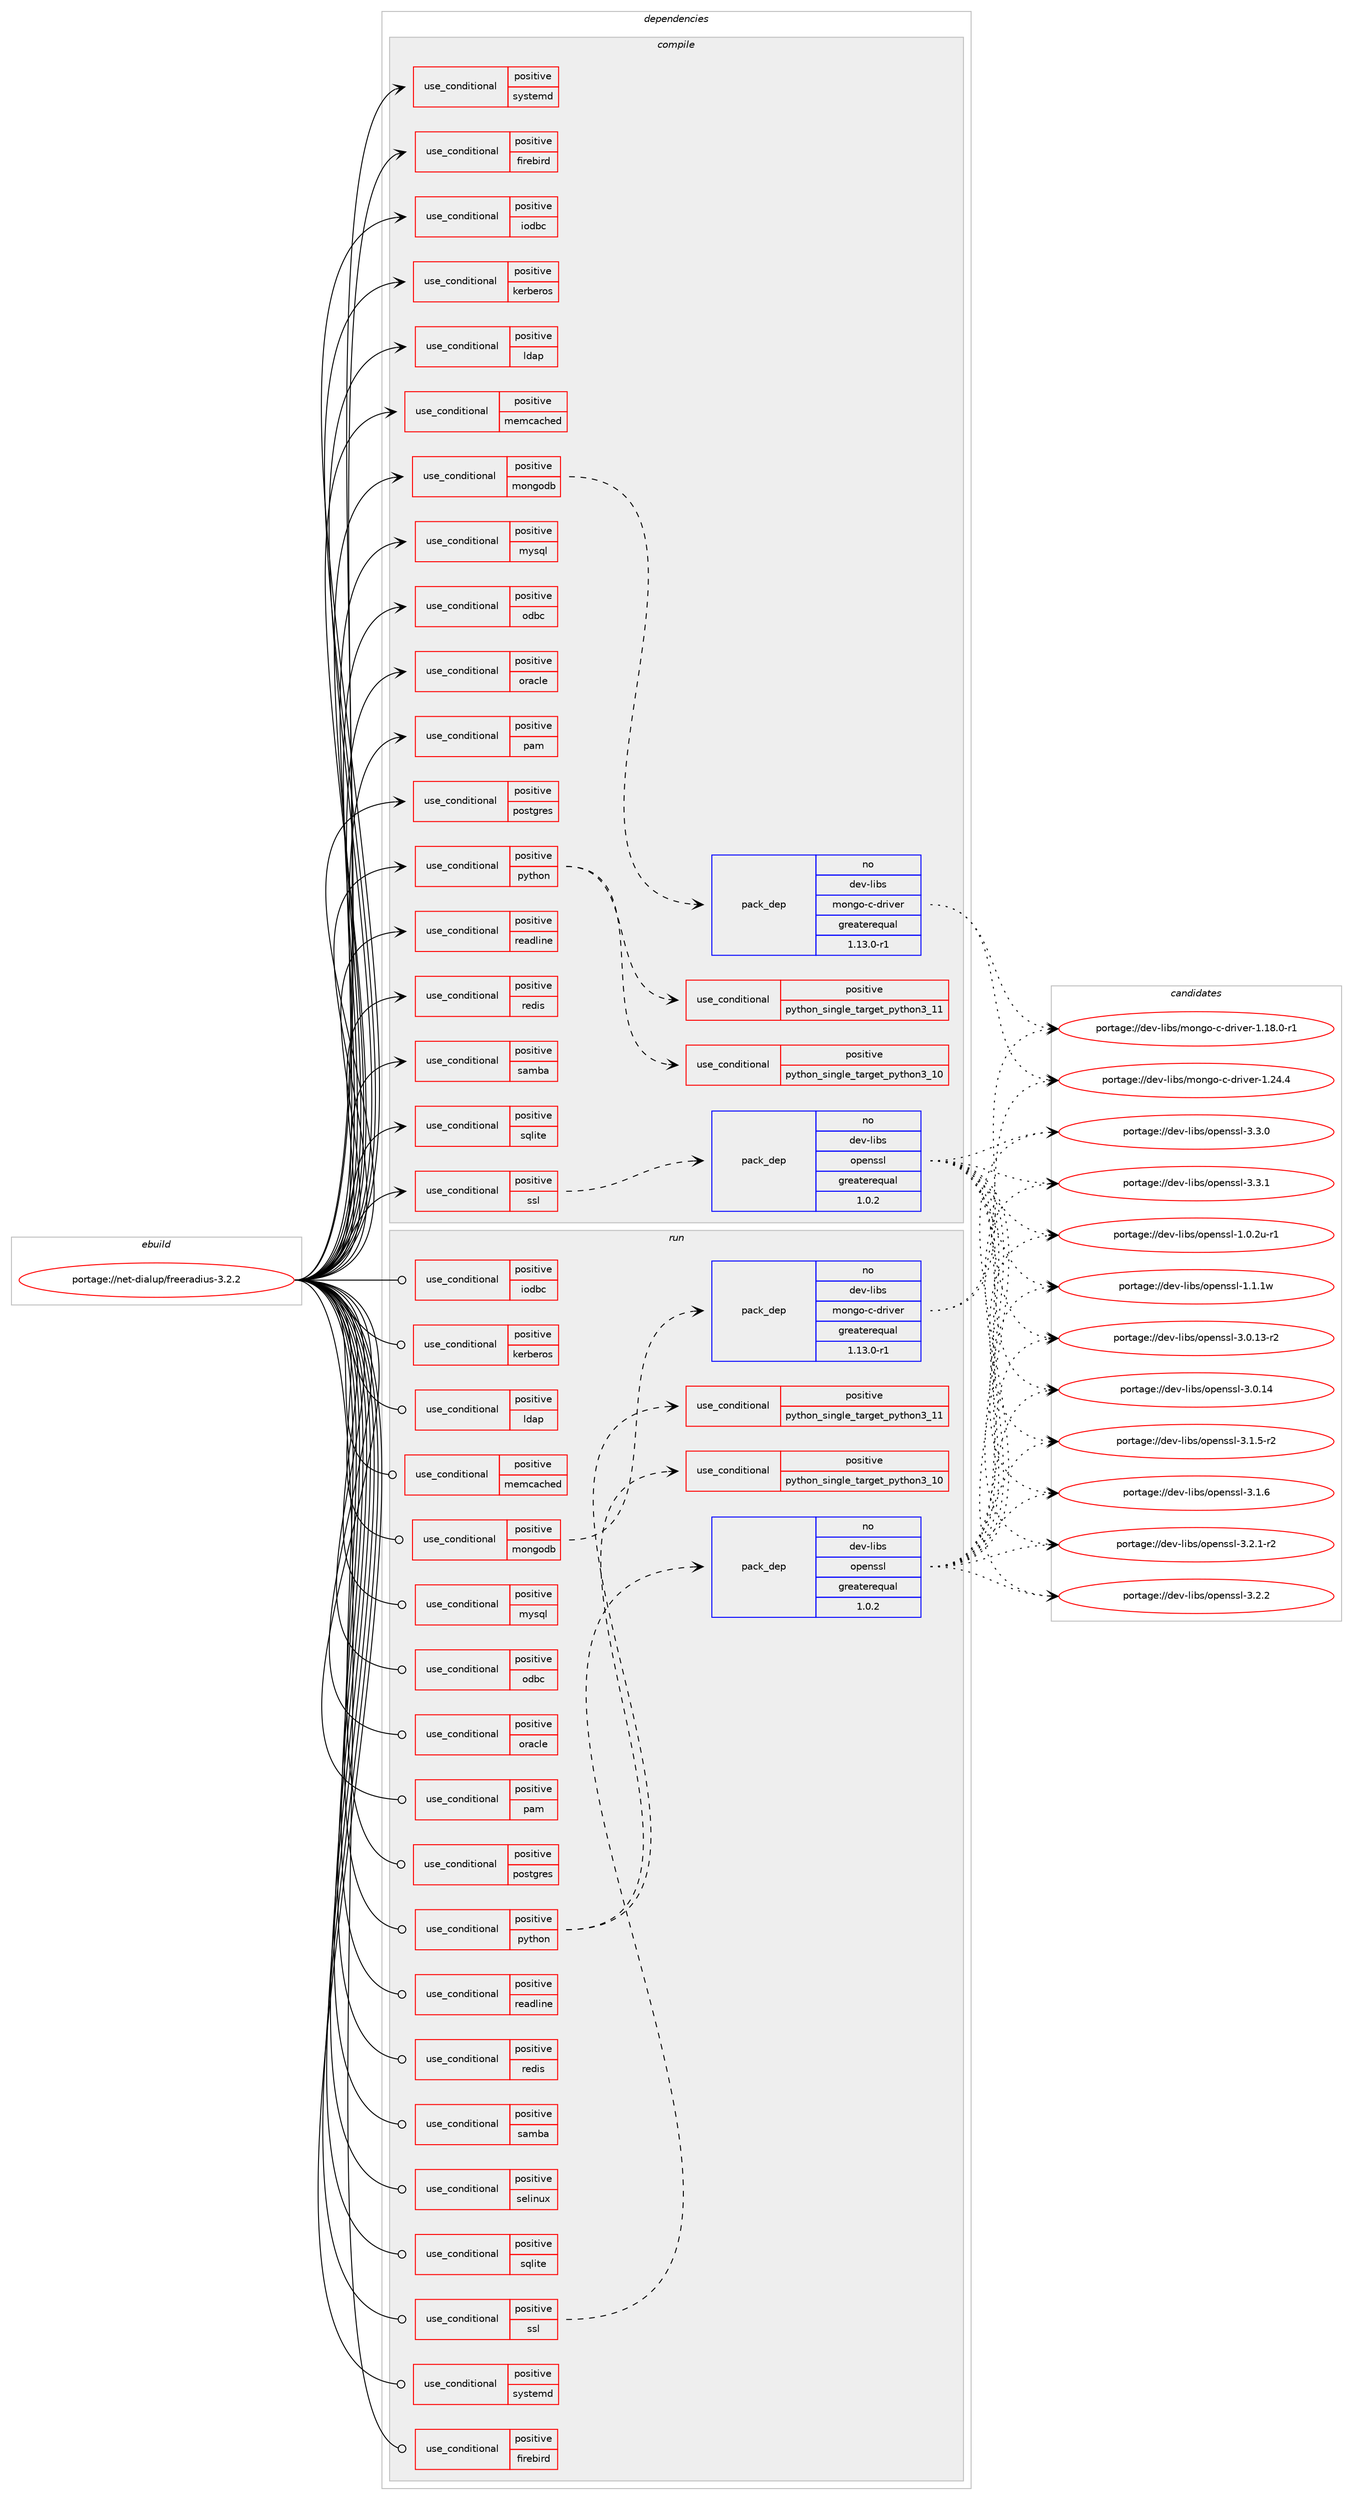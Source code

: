 digraph prolog {

# *************
# Graph options
# *************

newrank=true;
concentrate=true;
compound=true;
graph [rankdir=LR,fontname=Helvetica,fontsize=10,ranksep=1.5];#, ranksep=2.5, nodesep=0.2];
edge  [arrowhead=vee];
node  [fontname=Helvetica,fontsize=10];

# **********
# The ebuild
# **********

subgraph cluster_leftcol {
color=gray;
rank=same;
label=<<i>ebuild</i>>;
id [label="portage://net-dialup/freeradius-3.2.2", color=red, width=4, href="../net-dialup/freeradius-3.2.2.svg"];
}

# ****************
# The dependencies
# ****************

subgraph cluster_midcol {
color=gray;
label=<<i>dependencies</i>>;
subgraph cluster_compile {
fillcolor="#eeeeee";
style=filled;
label=<<i>compile</i>>;
subgraph cond86727 {
dependency176228 [label=<<TABLE BORDER="0" CELLBORDER="1" CELLSPACING="0" CELLPADDING="4"><TR><TD ROWSPAN="3" CELLPADDING="10">use_conditional</TD></TR><TR><TD>positive</TD></TR><TR><TD>firebird</TD></TR></TABLE>>, shape=none, color=red];
# *** BEGIN UNKNOWN DEPENDENCY TYPE (TODO) ***
# dependency176228 -> package_dependency(portage://net-dialup/freeradius-3.2.2,install,no,dev-db,firebird,none,[,,],[],[])
# *** END UNKNOWN DEPENDENCY TYPE (TODO) ***

}
id:e -> dependency176228:w [weight=20,style="solid",arrowhead="vee"];
subgraph cond86728 {
dependency176229 [label=<<TABLE BORDER="0" CELLBORDER="1" CELLSPACING="0" CELLPADDING="4"><TR><TD ROWSPAN="3" CELLPADDING="10">use_conditional</TD></TR><TR><TD>positive</TD></TR><TR><TD>iodbc</TD></TR></TABLE>>, shape=none, color=red];
# *** BEGIN UNKNOWN DEPENDENCY TYPE (TODO) ***
# dependency176229 -> package_dependency(portage://net-dialup/freeradius-3.2.2,install,no,dev-db,libiodbc,none,[,,],[],[])
# *** END UNKNOWN DEPENDENCY TYPE (TODO) ***

}
id:e -> dependency176229:w [weight=20,style="solid",arrowhead="vee"];
subgraph cond86729 {
dependency176230 [label=<<TABLE BORDER="0" CELLBORDER="1" CELLSPACING="0" CELLPADDING="4"><TR><TD ROWSPAN="3" CELLPADDING="10">use_conditional</TD></TR><TR><TD>positive</TD></TR><TR><TD>kerberos</TD></TR></TABLE>>, shape=none, color=red];
# *** BEGIN UNKNOWN DEPENDENCY TYPE (TODO) ***
# dependency176230 -> package_dependency(portage://net-dialup/freeradius-3.2.2,install,no,virtual,krb5,none,[,,],[],[])
# *** END UNKNOWN DEPENDENCY TYPE (TODO) ***

}
id:e -> dependency176230:w [weight=20,style="solid",arrowhead="vee"];
subgraph cond86730 {
dependency176231 [label=<<TABLE BORDER="0" CELLBORDER="1" CELLSPACING="0" CELLPADDING="4"><TR><TD ROWSPAN="3" CELLPADDING="10">use_conditional</TD></TR><TR><TD>positive</TD></TR><TR><TD>ldap</TD></TR></TABLE>>, shape=none, color=red];
# *** BEGIN UNKNOWN DEPENDENCY TYPE (TODO) ***
# dependency176231 -> package_dependency(portage://net-dialup/freeradius-3.2.2,install,no,net-nds,openldap,none,[,,],any_same_slot,[])
# *** END UNKNOWN DEPENDENCY TYPE (TODO) ***

}
id:e -> dependency176231:w [weight=20,style="solid",arrowhead="vee"];
subgraph cond86731 {
dependency176232 [label=<<TABLE BORDER="0" CELLBORDER="1" CELLSPACING="0" CELLPADDING="4"><TR><TD ROWSPAN="3" CELLPADDING="10">use_conditional</TD></TR><TR><TD>positive</TD></TR><TR><TD>memcached</TD></TR></TABLE>>, shape=none, color=red];
# *** BEGIN UNKNOWN DEPENDENCY TYPE (TODO) ***
# dependency176232 -> package_dependency(portage://net-dialup/freeradius-3.2.2,install,no,dev-libs,libmemcached,none,[,,],[],[])
# *** END UNKNOWN DEPENDENCY TYPE (TODO) ***

}
id:e -> dependency176232:w [weight=20,style="solid",arrowhead="vee"];
subgraph cond86732 {
dependency176233 [label=<<TABLE BORDER="0" CELLBORDER="1" CELLSPACING="0" CELLPADDING="4"><TR><TD ROWSPAN="3" CELLPADDING="10">use_conditional</TD></TR><TR><TD>positive</TD></TR><TR><TD>mongodb</TD></TR></TABLE>>, shape=none, color=red];
subgraph pack86968 {
dependency176234 [label=<<TABLE BORDER="0" CELLBORDER="1" CELLSPACING="0" CELLPADDING="4" WIDTH="220"><TR><TD ROWSPAN="6" CELLPADDING="30">pack_dep</TD></TR><TR><TD WIDTH="110">no</TD></TR><TR><TD>dev-libs</TD></TR><TR><TD>mongo-c-driver</TD></TR><TR><TD>greaterequal</TD></TR><TR><TD>1.13.0-r1</TD></TR></TABLE>>, shape=none, color=blue];
}
dependency176233:e -> dependency176234:w [weight=20,style="dashed",arrowhead="vee"];
}
id:e -> dependency176233:w [weight=20,style="solid",arrowhead="vee"];
subgraph cond86733 {
dependency176235 [label=<<TABLE BORDER="0" CELLBORDER="1" CELLSPACING="0" CELLPADDING="4"><TR><TD ROWSPAN="3" CELLPADDING="10">use_conditional</TD></TR><TR><TD>positive</TD></TR><TR><TD>mysql</TD></TR></TABLE>>, shape=none, color=red];
# *** BEGIN UNKNOWN DEPENDENCY TYPE (TODO) ***
# dependency176235 -> package_dependency(portage://net-dialup/freeradius-3.2.2,install,no,dev-db,mysql-connector-c,none,[,,],any_same_slot,[])
# *** END UNKNOWN DEPENDENCY TYPE (TODO) ***

}
id:e -> dependency176235:w [weight=20,style="solid",arrowhead="vee"];
subgraph cond86734 {
dependency176236 [label=<<TABLE BORDER="0" CELLBORDER="1" CELLSPACING="0" CELLPADDING="4"><TR><TD ROWSPAN="3" CELLPADDING="10">use_conditional</TD></TR><TR><TD>positive</TD></TR><TR><TD>odbc</TD></TR></TABLE>>, shape=none, color=red];
# *** BEGIN UNKNOWN DEPENDENCY TYPE (TODO) ***
# dependency176236 -> package_dependency(portage://net-dialup/freeradius-3.2.2,install,no,dev-db,unixODBC,none,[,,],[],[])
# *** END UNKNOWN DEPENDENCY TYPE (TODO) ***

}
id:e -> dependency176236:w [weight=20,style="solid",arrowhead="vee"];
subgraph cond86735 {
dependency176237 [label=<<TABLE BORDER="0" CELLBORDER="1" CELLSPACING="0" CELLPADDING="4"><TR><TD ROWSPAN="3" CELLPADDING="10">use_conditional</TD></TR><TR><TD>positive</TD></TR><TR><TD>oracle</TD></TR></TABLE>>, shape=none, color=red];
# *** BEGIN UNKNOWN DEPENDENCY TYPE (TODO) ***
# dependency176237 -> package_dependency(portage://net-dialup/freeradius-3.2.2,install,no,dev-db,oracle-instantclient,none,[,,],[],[use(enable(sdk),none)])
# *** END UNKNOWN DEPENDENCY TYPE (TODO) ***

}
id:e -> dependency176237:w [weight=20,style="solid",arrowhead="vee"];
subgraph cond86736 {
dependency176238 [label=<<TABLE BORDER="0" CELLBORDER="1" CELLSPACING="0" CELLPADDING="4"><TR><TD ROWSPAN="3" CELLPADDING="10">use_conditional</TD></TR><TR><TD>positive</TD></TR><TR><TD>pam</TD></TR></TABLE>>, shape=none, color=red];
# *** BEGIN UNKNOWN DEPENDENCY TYPE (TODO) ***
# dependency176238 -> package_dependency(portage://net-dialup/freeradius-3.2.2,install,no,sys-libs,pam,none,[,,],[],[])
# *** END UNKNOWN DEPENDENCY TYPE (TODO) ***

}
id:e -> dependency176238:w [weight=20,style="solid",arrowhead="vee"];
subgraph cond86737 {
dependency176239 [label=<<TABLE BORDER="0" CELLBORDER="1" CELLSPACING="0" CELLPADDING="4"><TR><TD ROWSPAN="3" CELLPADDING="10">use_conditional</TD></TR><TR><TD>positive</TD></TR><TR><TD>postgres</TD></TR></TABLE>>, shape=none, color=red];
# *** BEGIN UNKNOWN DEPENDENCY TYPE (TODO) ***
# dependency176239 -> package_dependency(portage://net-dialup/freeradius-3.2.2,install,no,dev-db,postgresql,none,[,,],any_same_slot,[])
# *** END UNKNOWN DEPENDENCY TYPE (TODO) ***

}
id:e -> dependency176239:w [weight=20,style="solid",arrowhead="vee"];
subgraph cond86738 {
dependency176240 [label=<<TABLE BORDER="0" CELLBORDER="1" CELLSPACING="0" CELLPADDING="4"><TR><TD ROWSPAN="3" CELLPADDING="10">use_conditional</TD></TR><TR><TD>positive</TD></TR><TR><TD>python</TD></TR></TABLE>>, shape=none, color=red];
subgraph cond86739 {
dependency176241 [label=<<TABLE BORDER="0" CELLBORDER="1" CELLSPACING="0" CELLPADDING="4"><TR><TD ROWSPAN="3" CELLPADDING="10">use_conditional</TD></TR><TR><TD>positive</TD></TR><TR><TD>python_single_target_python3_10</TD></TR></TABLE>>, shape=none, color=red];
# *** BEGIN UNKNOWN DEPENDENCY TYPE (TODO) ***
# dependency176241 -> package_dependency(portage://net-dialup/freeradius-3.2.2,install,no,dev-lang,python,none,[,,],[slot(3.10)],[])
# *** END UNKNOWN DEPENDENCY TYPE (TODO) ***

}
dependency176240:e -> dependency176241:w [weight=20,style="dashed",arrowhead="vee"];
subgraph cond86740 {
dependency176242 [label=<<TABLE BORDER="0" CELLBORDER="1" CELLSPACING="0" CELLPADDING="4"><TR><TD ROWSPAN="3" CELLPADDING="10">use_conditional</TD></TR><TR><TD>positive</TD></TR><TR><TD>python_single_target_python3_11</TD></TR></TABLE>>, shape=none, color=red];
# *** BEGIN UNKNOWN DEPENDENCY TYPE (TODO) ***
# dependency176242 -> package_dependency(portage://net-dialup/freeradius-3.2.2,install,no,dev-lang,python,none,[,,],[slot(3.11)],[])
# *** END UNKNOWN DEPENDENCY TYPE (TODO) ***

}
dependency176240:e -> dependency176242:w [weight=20,style="dashed",arrowhead="vee"];
}
id:e -> dependency176240:w [weight=20,style="solid",arrowhead="vee"];
subgraph cond86741 {
dependency176243 [label=<<TABLE BORDER="0" CELLBORDER="1" CELLSPACING="0" CELLPADDING="4"><TR><TD ROWSPAN="3" CELLPADDING="10">use_conditional</TD></TR><TR><TD>positive</TD></TR><TR><TD>readline</TD></TR></TABLE>>, shape=none, color=red];
# *** BEGIN UNKNOWN DEPENDENCY TYPE (TODO) ***
# dependency176243 -> package_dependency(portage://net-dialup/freeradius-3.2.2,install,no,sys-libs,readline,none,[,,],any_same_slot,[])
# *** END UNKNOWN DEPENDENCY TYPE (TODO) ***

}
id:e -> dependency176243:w [weight=20,style="solid",arrowhead="vee"];
subgraph cond86742 {
dependency176244 [label=<<TABLE BORDER="0" CELLBORDER="1" CELLSPACING="0" CELLPADDING="4"><TR><TD ROWSPAN="3" CELLPADDING="10">use_conditional</TD></TR><TR><TD>positive</TD></TR><TR><TD>redis</TD></TR></TABLE>>, shape=none, color=red];
# *** BEGIN UNKNOWN DEPENDENCY TYPE (TODO) ***
# dependency176244 -> package_dependency(portage://net-dialup/freeradius-3.2.2,install,no,dev-libs,hiredis,none,[,,],any_same_slot,[])
# *** END UNKNOWN DEPENDENCY TYPE (TODO) ***

}
id:e -> dependency176244:w [weight=20,style="solid",arrowhead="vee"];
subgraph cond86743 {
dependency176245 [label=<<TABLE BORDER="0" CELLBORDER="1" CELLSPACING="0" CELLPADDING="4"><TR><TD ROWSPAN="3" CELLPADDING="10">use_conditional</TD></TR><TR><TD>positive</TD></TR><TR><TD>samba</TD></TR></TABLE>>, shape=none, color=red];
# *** BEGIN UNKNOWN DEPENDENCY TYPE (TODO) ***
# dependency176245 -> package_dependency(portage://net-dialup/freeradius-3.2.2,install,no,net-fs,samba,none,[,,],[],[])
# *** END UNKNOWN DEPENDENCY TYPE (TODO) ***

}
id:e -> dependency176245:w [weight=20,style="solid",arrowhead="vee"];
subgraph cond86744 {
dependency176246 [label=<<TABLE BORDER="0" CELLBORDER="1" CELLSPACING="0" CELLPADDING="4"><TR><TD ROWSPAN="3" CELLPADDING="10">use_conditional</TD></TR><TR><TD>positive</TD></TR><TR><TD>sqlite</TD></TR></TABLE>>, shape=none, color=red];
# *** BEGIN UNKNOWN DEPENDENCY TYPE (TODO) ***
# dependency176246 -> package_dependency(portage://net-dialup/freeradius-3.2.2,install,no,dev-db,sqlite,none,[,,],[slot(3)],[])
# *** END UNKNOWN DEPENDENCY TYPE (TODO) ***

}
id:e -> dependency176246:w [weight=20,style="solid",arrowhead="vee"];
subgraph cond86745 {
dependency176247 [label=<<TABLE BORDER="0" CELLBORDER="1" CELLSPACING="0" CELLPADDING="4"><TR><TD ROWSPAN="3" CELLPADDING="10">use_conditional</TD></TR><TR><TD>positive</TD></TR><TR><TD>ssl</TD></TR></TABLE>>, shape=none, color=red];
subgraph pack86969 {
dependency176248 [label=<<TABLE BORDER="0" CELLBORDER="1" CELLSPACING="0" CELLPADDING="4" WIDTH="220"><TR><TD ROWSPAN="6" CELLPADDING="30">pack_dep</TD></TR><TR><TD WIDTH="110">no</TD></TR><TR><TD>dev-libs</TD></TR><TR><TD>openssl</TD></TR><TR><TD>greaterequal</TD></TR><TR><TD>1.0.2</TD></TR></TABLE>>, shape=none, color=blue];
}
dependency176247:e -> dependency176248:w [weight=20,style="dashed",arrowhead="vee"];
}
id:e -> dependency176247:w [weight=20,style="solid",arrowhead="vee"];
subgraph cond86746 {
dependency176249 [label=<<TABLE BORDER="0" CELLBORDER="1" CELLSPACING="0" CELLPADDING="4"><TR><TD ROWSPAN="3" CELLPADDING="10">use_conditional</TD></TR><TR><TD>positive</TD></TR><TR><TD>systemd</TD></TR></TABLE>>, shape=none, color=red];
# *** BEGIN UNKNOWN DEPENDENCY TYPE (TODO) ***
# dependency176249 -> package_dependency(portage://net-dialup/freeradius-3.2.2,install,no,sys-apps,systemd,none,[,,],any_same_slot,[])
# *** END UNKNOWN DEPENDENCY TYPE (TODO) ***

}
id:e -> dependency176249:w [weight=20,style="solid",arrowhead="vee"];
# *** BEGIN UNKNOWN DEPENDENCY TYPE (TODO) ***
# id -> package_dependency(portage://net-dialup/freeradius-3.2.2,install,no,acct-group,radius,none,[,,],[],[])
# *** END UNKNOWN DEPENDENCY TYPE (TODO) ***

# *** BEGIN UNKNOWN DEPENDENCY TYPE (TODO) ***
# id -> package_dependency(portage://net-dialup/freeradius-3.2.2,install,no,acct-user,radius,none,[,,],[],[])
# *** END UNKNOWN DEPENDENCY TYPE (TODO) ***

# *** BEGIN UNKNOWN DEPENDENCY TYPE (TODO) ***
# id -> package_dependency(portage://net-dialup/freeradius-3.2.2,install,no,dev-lang,perl,none,[,,],any_same_slot,[])
# *** END UNKNOWN DEPENDENCY TYPE (TODO) ***

# *** BEGIN UNKNOWN DEPENDENCY TYPE (TODO) ***
# id -> package_dependency(portage://net-dialup/freeradius-3.2.2,install,no,dev-libs,json-c,none,[,,],any_same_slot,[])
# *** END UNKNOWN DEPENDENCY TYPE (TODO) ***

# *** BEGIN UNKNOWN DEPENDENCY TYPE (TODO) ***
# id -> package_dependency(portage://net-dialup/freeradius-3.2.2,install,no,dev-libs,libltdl,none,[,,],[],[])
# *** END UNKNOWN DEPENDENCY TYPE (TODO) ***

# *** BEGIN UNKNOWN DEPENDENCY TYPE (TODO) ***
# id -> package_dependency(portage://net-dialup/freeradius-3.2.2,install,no,dev-libs,libpcre,none,[,,],[],[])
# *** END UNKNOWN DEPENDENCY TYPE (TODO) ***

# *** BEGIN UNKNOWN DEPENDENCY TYPE (TODO) ***
# id -> package_dependency(portage://net-dialup/freeradius-3.2.2,install,no,net-libs,libpcap,none,[,,],[],[])
# *** END UNKNOWN DEPENDENCY TYPE (TODO) ***

# *** BEGIN UNKNOWN DEPENDENCY TYPE (TODO) ***
# id -> package_dependency(portage://net-dialup/freeradius-3.2.2,install,no,net-misc,curl,none,[,,],[],[])
# *** END UNKNOWN DEPENDENCY TYPE (TODO) ***

# *** BEGIN UNKNOWN DEPENDENCY TYPE (TODO) ***
# id -> package_dependency(portage://net-dialup/freeradius-3.2.2,install,no,sys-libs,gdbm,none,[,,],any_same_slot,[])
# *** END UNKNOWN DEPENDENCY TYPE (TODO) ***

# *** BEGIN UNKNOWN DEPENDENCY TYPE (TODO) ***
# id -> package_dependency(portage://net-dialup/freeradius-3.2.2,install,no,sys-libs,libcap,none,[,,],[],[])
# *** END UNKNOWN DEPENDENCY TYPE (TODO) ***

# *** BEGIN UNKNOWN DEPENDENCY TYPE (TODO) ***
# id -> package_dependency(portage://net-dialup/freeradius-3.2.2,install,no,sys-libs,talloc,none,[,,],[],[])
# *** END UNKNOWN DEPENDENCY TYPE (TODO) ***

# *** BEGIN UNKNOWN DEPENDENCY TYPE (TODO) ***
# id -> package_dependency(portage://net-dialup/freeradius-3.2.2,install,no,virtual,libcrypt,none,[,,],any_same_slot,[])
# *** END UNKNOWN DEPENDENCY TYPE (TODO) ***

# *** BEGIN UNKNOWN DEPENDENCY TYPE (TODO) ***
# id -> package_dependency(portage://net-dialup/freeradius-3.2.2,install,weak,net-dialup,cistronradius,none,[,,],[],[])
# *** END UNKNOWN DEPENDENCY TYPE (TODO) ***

}
subgraph cluster_compileandrun {
fillcolor="#eeeeee";
style=filled;
label=<<i>compile and run</i>>;
}
subgraph cluster_run {
fillcolor="#eeeeee";
style=filled;
label=<<i>run</i>>;
subgraph cond86747 {
dependency176250 [label=<<TABLE BORDER="0" CELLBORDER="1" CELLSPACING="0" CELLPADDING="4"><TR><TD ROWSPAN="3" CELLPADDING="10">use_conditional</TD></TR><TR><TD>positive</TD></TR><TR><TD>firebird</TD></TR></TABLE>>, shape=none, color=red];
# *** BEGIN UNKNOWN DEPENDENCY TYPE (TODO) ***
# dependency176250 -> package_dependency(portage://net-dialup/freeradius-3.2.2,run,no,dev-db,firebird,none,[,,],[],[])
# *** END UNKNOWN DEPENDENCY TYPE (TODO) ***

}
id:e -> dependency176250:w [weight=20,style="solid",arrowhead="odot"];
subgraph cond86748 {
dependency176251 [label=<<TABLE BORDER="0" CELLBORDER="1" CELLSPACING="0" CELLPADDING="4"><TR><TD ROWSPAN="3" CELLPADDING="10">use_conditional</TD></TR><TR><TD>positive</TD></TR><TR><TD>iodbc</TD></TR></TABLE>>, shape=none, color=red];
# *** BEGIN UNKNOWN DEPENDENCY TYPE (TODO) ***
# dependency176251 -> package_dependency(portage://net-dialup/freeradius-3.2.2,run,no,dev-db,libiodbc,none,[,,],[],[])
# *** END UNKNOWN DEPENDENCY TYPE (TODO) ***

}
id:e -> dependency176251:w [weight=20,style="solid",arrowhead="odot"];
subgraph cond86749 {
dependency176252 [label=<<TABLE BORDER="0" CELLBORDER="1" CELLSPACING="0" CELLPADDING="4"><TR><TD ROWSPAN="3" CELLPADDING="10">use_conditional</TD></TR><TR><TD>positive</TD></TR><TR><TD>kerberos</TD></TR></TABLE>>, shape=none, color=red];
# *** BEGIN UNKNOWN DEPENDENCY TYPE (TODO) ***
# dependency176252 -> package_dependency(portage://net-dialup/freeradius-3.2.2,run,no,virtual,krb5,none,[,,],[],[])
# *** END UNKNOWN DEPENDENCY TYPE (TODO) ***

}
id:e -> dependency176252:w [weight=20,style="solid",arrowhead="odot"];
subgraph cond86750 {
dependency176253 [label=<<TABLE BORDER="0" CELLBORDER="1" CELLSPACING="0" CELLPADDING="4"><TR><TD ROWSPAN="3" CELLPADDING="10">use_conditional</TD></TR><TR><TD>positive</TD></TR><TR><TD>ldap</TD></TR></TABLE>>, shape=none, color=red];
# *** BEGIN UNKNOWN DEPENDENCY TYPE (TODO) ***
# dependency176253 -> package_dependency(portage://net-dialup/freeradius-3.2.2,run,no,net-nds,openldap,none,[,,],any_same_slot,[])
# *** END UNKNOWN DEPENDENCY TYPE (TODO) ***

}
id:e -> dependency176253:w [weight=20,style="solid",arrowhead="odot"];
subgraph cond86751 {
dependency176254 [label=<<TABLE BORDER="0" CELLBORDER="1" CELLSPACING="0" CELLPADDING="4"><TR><TD ROWSPAN="3" CELLPADDING="10">use_conditional</TD></TR><TR><TD>positive</TD></TR><TR><TD>memcached</TD></TR></TABLE>>, shape=none, color=red];
# *** BEGIN UNKNOWN DEPENDENCY TYPE (TODO) ***
# dependency176254 -> package_dependency(portage://net-dialup/freeradius-3.2.2,run,no,dev-libs,libmemcached,none,[,,],[],[])
# *** END UNKNOWN DEPENDENCY TYPE (TODO) ***

}
id:e -> dependency176254:w [weight=20,style="solid",arrowhead="odot"];
subgraph cond86752 {
dependency176255 [label=<<TABLE BORDER="0" CELLBORDER="1" CELLSPACING="0" CELLPADDING="4"><TR><TD ROWSPAN="3" CELLPADDING="10">use_conditional</TD></TR><TR><TD>positive</TD></TR><TR><TD>mongodb</TD></TR></TABLE>>, shape=none, color=red];
subgraph pack86970 {
dependency176256 [label=<<TABLE BORDER="0" CELLBORDER="1" CELLSPACING="0" CELLPADDING="4" WIDTH="220"><TR><TD ROWSPAN="6" CELLPADDING="30">pack_dep</TD></TR><TR><TD WIDTH="110">no</TD></TR><TR><TD>dev-libs</TD></TR><TR><TD>mongo-c-driver</TD></TR><TR><TD>greaterequal</TD></TR><TR><TD>1.13.0-r1</TD></TR></TABLE>>, shape=none, color=blue];
}
dependency176255:e -> dependency176256:w [weight=20,style="dashed",arrowhead="vee"];
}
id:e -> dependency176255:w [weight=20,style="solid",arrowhead="odot"];
subgraph cond86753 {
dependency176257 [label=<<TABLE BORDER="0" CELLBORDER="1" CELLSPACING="0" CELLPADDING="4"><TR><TD ROWSPAN="3" CELLPADDING="10">use_conditional</TD></TR><TR><TD>positive</TD></TR><TR><TD>mysql</TD></TR></TABLE>>, shape=none, color=red];
# *** BEGIN UNKNOWN DEPENDENCY TYPE (TODO) ***
# dependency176257 -> package_dependency(portage://net-dialup/freeradius-3.2.2,run,no,dev-db,mysql-connector-c,none,[,,],any_same_slot,[])
# *** END UNKNOWN DEPENDENCY TYPE (TODO) ***

}
id:e -> dependency176257:w [weight=20,style="solid",arrowhead="odot"];
subgraph cond86754 {
dependency176258 [label=<<TABLE BORDER="0" CELLBORDER="1" CELLSPACING="0" CELLPADDING="4"><TR><TD ROWSPAN="3" CELLPADDING="10">use_conditional</TD></TR><TR><TD>positive</TD></TR><TR><TD>odbc</TD></TR></TABLE>>, shape=none, color=red];
# *** BEGIN UNKNOWN DEPENDENCY TYPE (TODO) ***
# dependency176258 -> package_dependency(portage://net-dialup/freeradius-3.2.2,run,no,dev-db,unixODBC,none,[,,],[],[])
# *** END UNKNOWN DEPENDENCY TYPE (TODO) ***

}
id:e -> dependency176258:w [weight=20,style="solid",arrowhead="odot"];
subgraph cond86755 {
dependency176259 [label=<<TABLE BORDER="0" CELLBORDER="1" CELLSPACING="0" CELLPADDING="4"><TR><TD ROWSPAN="3" CELLPADDING="10">use_conditional</TD></TR><TR><TD>positive</TD></TR><TR><TD>oracle</TD></TR></TABLE>>, shape=none, color=red];
# *** BEGIN UNKNOWN DEPENDENCY TYPE (TODO) ***
# dependency176259 -> package_dependency(portage://net-dialup/freeradius-3.2.2,run,no,dev-db,oracle-instantclient,none,[,,],[],[use(enable(sdk),none)])
# *** END UNKNOWN DEPENDENCY TYPE (TODO) ***

}
id:e -> dependency176259:w [weight=20,style="solid",arrowhead="odot"];
subgraph cond86756 {
dependency176260 [label=<<TABLE BORDER="0" CELLBORDER="1" CELLSPACING="0" CELLPADDING="4"><TR><TD ROWSPAN="3" CELLPADDING="10">use_conditional</TD></TR><TR><TD>positive</TD></TR><TR><TD>pam</TD></TR></TABLE>>, shape=none, color=red];
# *** BEGIN UNKNOWN DEPENDENCY TYPE (TODO) ***
# dependency176260 -> package_dependency(portage://net-dialup/freeradius-3.2.2,run,no,sys-libs,pam,none,[,,],[],[])
# *** END UNKNOWN DEPENDENCY TYPE (TODO) ***

}
id:e -> dependency176260:w [weight=20,style="solid",arrowhead="odot"];
subgraph cond86757 {
dependency176261 [label=<<TABLE BORDER="0" CELLBORDER="1" CELLSPACING="0" CELLPADDING="4"><TR><TD ROWSPAN="3" CELLPADDING="10">use_conditional</TD></TR><TR><TD>positive</TD></TR><TR><TD>postgres</TD></TR></TABLE>>, shape=none, color=red];
# *** BEGIN UNKNOWN DEPENDENCY TYPE (TODO) ***
# dependency176261 -> package_dependency(portage://net-dialup/freeradius-3.2.2,run,no,dev-db,postgresql,none,[,,],any_same_slot,[])
# *** END UNKNOWN DEPENDENCY TYPE (TODO) ***

}
id:e -> dependency176261:w [weight=20,style="solid",arrowhead="odot"];
subgraph cond86758 {
dependency176262 [label=<<TABLE BORDER="0" CELLBORDER="1" CELLSPACING="0" CELLPADDING="4"><TR><TD ROWSPAN="3" CELLPADDING="10">use_conditional</TD></TR><TR><TD>positive</TD></TR><TR><TD>python</TD></TR></TABLE>>, shape=none, color=red];
subgraph cond86759 {
dependency176263 [label=<<TABLE BORDER="0" CELLBORDER="1" CELLSPACING="0" CELLPADDING="4"><TR><TD ROWSPAN="3" CELLPADDING="10">use_conditional</TD></TR><TR><TD>positive</TD></TR><TR><TD>python_single_target_python3_10</TD></TR></TABLE>>, shape=none, color=red];
# *** BEGIN UNKNOWN DEPENDENCY TYPE (TODO) ***
# dependency176263 -> package_dependency(portage://net-dialup/freeradius-3.2.2,run,no,dev-lang,python,none,[,,],[slot(3.10)],[])
# *** END UNKNOWN DEPENDENCY TYPE (TODO) ***

}
dependency176262:e -> dependency176263:w [weight=20,style="dashed",arrowhead="vee"];
subgraph cond86760 {
dependency176264 [label=<<TABLE BORDER="0" CELLBORDER="1" CELLSPACING="0" CELLPADDING="4"><TR><TD ROWSPAN="3" CELLPADDING="10">use_conditional</TD></TR><TR><TD>positive</TD></TR><TR><TD>python_single_target_python3_11</TD></TR></TABLE>>, shape=none, color=red];
# *** BEGIN UNKNOWN DEPENDENCY TYPE (TODO) ***
# dependency176264 -> package_dependency(portage://net-dialup/freeradius-3.2.2,run,no,dev-lang,python,none,[,,],[slot(3.11)],[])
# *** END UNKNOWN DEPENDENCY TYPE (TODO) ***

}
dependency176262:e -> dependency176264:w [weight=20,style="dashed",arrowhead="vee"];
}
id:e -> dependency176262:w [weight=20,style="solid",arrowhead="odot"];
subgraph cond86761 {
dependency176265 [label=<<TABLE BORDER="0" CELLBORDER="1" CELLSPACING="0" CELLPADDING="4"><TR><TD ROWSPAN="3" CELLPADDING="10">use_conditional</TD></TR><TR><TD>positive</TD></TR><TR><TD>readline</TD></TR></TABLE>>, shape=none, color=red];
# *** BEGIN UNKNOWN DEPENDENCY TYPE (TODO) ***
# dependency176265 -> package_dependency(portage://net-dialup/freeradius-3.2.2,run,no,sys-libs,readline,none,[,,],any_same_slot,[])
# *** END UNKNOWN DEPENDENCY TYPE (TODO) ***

}
id:e -> dependency176265:w [weight=20,style="solid",arrowhead="odot"];
subgraph cond86762 {
dependency176266 [label=<<TABLE BORDER="0" CELLBORDER="1" CELLSPACING="0" CELLPADDING="4"><TR><TD ROWSPAN="3" CELLPADDING="10">use_conditional</TD></TR><TR><TD>positive</TD></TR><TR><TD>redis</TD></TR></TABLE>>, shape=none, color=red];
# *** BEGIN UNKNOWN DEPENDENCY TYPE (TODO) ***
# dependency176266 -> package_dependency(portage://net-dialup/freeradius-3.2.2,run,no,dev-libs,hiredis,none,[,,],any_same_slot,[])
# *** END UNKNOWN DEPENDENCY TYPE (TODO) ***

}
id:e -> dependency176266:w [weight=20,style="solid",arrowhead="odot"];
subgraph cond86763 {
dependency176267 [label=<<TABLE BORDER="0" CELLBORDER="1" CELLSPACING="0" CELLPADDING="4"><TR><TD ROWSPAN="3" CELLPADDING="10">use_conditional</TD></TR><TR><TD>positive</TD></TR><TR><TD>samba</TD></TR></TABLE>>, shape=none, color=red];
# *** BEGIN UNKNOWN DEPENDENCY TYPE (TODO) ***
# dependency176267 -> package_dependency(portage://net-dialup/freeradius-3.2.2,run,no,net-fs,samba,none,[,,],[],[])
# *** END UNKNOWN DEPENDENCY TYPE (TODO) ***

}
id:e -> dependency176267:w [weight=20,style="solid",arrowhead="odot"];
subgraph cond86764 {
dependency176268 [label=<<TABLE BORDER="0" CELLBORDER="1" CELLSPACING="0" CELLPADDING="4"><TR><TD ROWSPAN="3" CELLPADDING="10">use_conditional</TD></TR><TR><TD>positive</TD></TR><TR><TD>selinux</TD></TR></TABLE>>, shape=none, color=red];
# *** BEGIN UNKNOWN DEPENDENCY TYPE (TODO) ***
# dependency176268 -> package_dependency(portage://net-dialup/freeradius-3.2.2,run,no,sec-policy,selinux-radius,none,[,,],[],[])
# *** END UNKNOWN DEPENDENCY TYPE (TODO) ***

}
id:e -> dependency176268:w [weight=20,style="solid",arrowhead="odot"];
subgraph cond86765 {
dependency176269 [label=<<TABLE BORDER="0" CELLBORDER="1" CELLSPACING="0" CELLPADDING="4"><TR><TD ROWSPAN="3" CELLPADDING="10">use_conditional</TD></TR><TR><TD>positive</TD></TR><TR><TD>sqlite</TD></TR></TABLE>>, shape=none, color=red];
# *** BEGIN UNKNOWN DEPENDENCY TYPE (TODO) ***
# dependency176269 -> package_dependency(portage://net-dialup/freeradius-3.2.2,run,no,dev-db,sqlite,none,[,,],[slot(3)],[])
# *** END UNKNOWN DEPENDENCY TYPE (TODO) ***

}
id:e -> dependency176269:w [weight=20,style="solid",arrowhead="odot"];
subgraph cond86766 {
dependency176270 [label=<<TABLE BORDER="0" CELLBORDER="1" CELLSPACING="0" CELLPADDING="4"><TR><TD ROWSPAN="3" CELLPADDING="10">use_conditional</TD></TR><TR><TD>positive</TD></TR><TR><TD>ssl</TD></TR></TABLE>>, shape=none, color=red];
subgraph pack86971 {
dependency176271 [label=<<TABLE BORDER="0" CELLBORDER="1" CELLSPACING="0" CELLPADDING="4" WIDTH="220"><TR><TD ROWSPAN="6" CELLPADDING="30">pack_dep</TD></TR><TR><TD WIDTH="110">no</TD></TR><TR><TD>dev-libs</TD></TR><TR><TD>openssl</TD></TR><TR><TD>greaterequal</TD></TR><TR><TD>1.0.2</TD></TR></TABLE>>, shape=none, color=blue];
}
dependency176270:e -> dependency176271:w [weight=20,style="dashed",arrowhead="vee"];
}
id:e -> dependency176270:w [weight=20,style="solid",arrowhead="odot"];
subgraph cond86767 {
dependency176272 [label=<<TABLE BORDER="0" CELLBORDER="1" CELLSPACING="0" CELLPADDING="4"><TR><TD ROWSPAN="3" CELLPADDING="10">use_conditional</TD></TR><TR><TD>positive</TD></TR><TR><TD>systemd</TD></TR></TABLE>>, shape=none, color=red];
# *** BEGIN UNKNOWN DEPENDENCY TYPE (TODO) ***
# dependency176272 -> package_dependency(portage://net-dialup/freeradius-3.2.2,run,no,sys-apps,systemd,none,[,,],any_same_slot,[])
# *** END UNKNOWN DEPENDENCY TYPE (TODO) ***

}
id:e -> dependency176272:w [weight=20,style="solid",arrowhead="odot"];
# *** BEGIN UNKNOWN DEPENDENCY TYPE (TODO) ***
# id -> package_dependency(portage://net-dialup/freeradius-3.2.2,run,no,acct-group,radius,none,[,,],[],[])
# *** END UNKNOWN DEPENDENCY TYPE (TODO) ***

# *** BEGIN UNKNOWN DEPENDENCY TYPE (TODO) ***
# id -> package_dependency(portage://net-dialup/freeradius-3.2.2,run,no,acct-user,radius,none,[,,],[],[])
# *** END UNKNOWN DEPENDENCY TYPE (TODO) ***

# *** BEGIN UNKNOWN DEPENDENCY TYPE (TODO) ***
# id -> package_dependency(portage://net-dialup/freeradius-3.2.2,run,no,dev-lang,perl,none,[,,],any_same_slot,[])
# *** END UNKNOWN DEPENDENCY TYPE (TODO) ***

# *** BEGIN UNKNOWN DEPENDENCY TYPE (TODO) ***
# id -> package_dependency(portage://net-dialup/freeradius-3.2.2,run,no,dev-libs,json-c,none,[,,],any_same_slot,[])
# *** END UNKNOWN DEPENDENCY TYPE (TODO) ***

# *** BEGIN UNKNOWN DEPENDENCY TYPE (TODO) ***
# id -> package_dependency(portage://net-dialup/freeradius-3.2.2,run,no,dev-libs,libltdl,none,[,,],[],[])
# *** END UNKNOWN DEPENDENCY TYPE (TODO) ***

# *** BEGIN UNKNOWN DEPENDENCY TYPE (TODO) ***
# id -> package_dependency(portage://net-dialup/freeradius-3.2.2,run,no,dev-libs,libpcre,none,[,,],[],[])
# *** END UNKNOWN DEPENDENCY TYPE (TODO) ***

# *** BEGIN UNKNOWN DEPENDENCY TYPE (TODO) ***
# id -> package_dependency(portage://net-dialup/freeradius-3.2.2,run,no,net-libs,libpcap,none,[,,],[],[])
# *** END UNKNOWN DEPENDENCY TYPE (TODO) ***

# *** BEGIN UNKNOWN DEPENDENCY TYPE (TODO) ***
# id -> package_dependency(portage://net-dialup/freeradius-3.2.2,run,no,net-misc,curl,none,[,,],[],[])
# *** END UNKNOWN DEPENDENCY TYPE (TODO) ***

# *** BEGIN UNKNOWN DEPENDENCY TYPE (TODO) ***
# id -> package_dependency(portage://net-dialup/freeradius-3.2.2,run,no,sys-libs,gdbm,none,[,,],any_same_slot,[])
# *** END UNKNOWN DEPENDENCY TYPE (TODO) ***

# *** BEGIN UNKNOWN DEPENDENCY TYPE (TODO) ***
# id -> package_dependency(portage://net-dialup/freeradius-3.2.2,run,no,sys-libs,libcap,none,[,,],[],[])
# *** END UNKNOWN DEPENDENCY TYPE (TODO) ***

# *** BEGIN UNKNOWN DEPENDENCY TYPE (TODO) ***
# id -> package_dependency(portage://net-dialup/freeradius-3.2.2,run,no,sys-libs,talloc,none,[,,],[],[])
# *** END UNKNOWN DEPENDENCY TYPE (TODO) ***

# *** BEGIN UNKNOWN DEPENDENCY TYPE (TODO) ***
# id -> package_dependency(portage://net-dialup/freeradius-3.2.2,run,no,virtual,libcrypt,none,[,,],any_same_slot,[])
# *** END UNKNOWN DEPENDENCY TYPE (TODO) ***

# *** BEGIN UNKNOWN DEPENDENCY TYPE (TODO) ***
# id -> package_dependency(portage://net-dialup/freeradius-3.2.2,run,weak,net-dialup,cistronradius,none,[,,],[],[])
# *** END UNKNOWN DEPENDENCY TYPE (TODO) ***

}
}

# **************
# The candidates
# **************

subgraph cluster_choices {
rank=same;
color=gray;
label=<<i>candidates</i>>;

subgraph choice86968 {
color=black;
nodesep=1;
choice100101118451081059811547109111110103111459945100114105118101114454946495646484511449 [label="portage://dev-libs/mongo-c-driver-1.18.0-r1", color=red, width=4,href="../dev-libs/mongo-c-driver-1.18.0-r1.svg"];
choice10010111845108105981154710911111010311145994510011410511810111445494650524652 [label="portage://dev-libs/mongo-c-driver-1.24.4", color=red, width=4,href="../dev-libs/mongo-c-driver-1.24.4.svg"];
dependency176234:e -> choice100101118451081059811547109111110103111459945100114105118101114454946495646484511449:w [style=dotted,weight="100"];
dependency176234:e -> choice10010111845108105981154710911111010311145994510011410511810111445494650524652:w [style=dotted,weight="100"];
}
subgraph choice86969 {
color=black;
nodesep=1;
choice1001011184510810598115471111121011101151151084549464846501174511449 [label="portage://dev-libs/openssl-1.0.2u-r1", color=red, width=4,href="../dev-libs/openssl-1.0.2u-r1.svg"];
choice100101118451081059811547111112101110115115108454946494649119 [label="portage://dev-libs/openssl-1.1.1w", color=red, width=4,href="../dev-libs/openssl-1.1.1w.svg"];
choice100101118451081059811547111112101110115115108455146484649514511450 [label="portage://dev-libs/openssl-3.0.13-r2", color=red, width=4,href="../dev-libs/openssl-3.0.13-r2.svg"];
choice10010111845108105981154711111210111011511510845514648464952 [label="portage://dev-libs/openssl-3.0.14", color=red, width=4,href="../dev-libs/openssl-3.0.14.svg"];
choice1001011184510810598115471111121011101151151084551464946534511450 [label="portage://dev-libs/openssl-3.1.5-r2", color=red, width=4,href="../dev-libs/openssl-3.1.5-r2.svg"];
choice100101118451081059811547111112101110115115108455146494654 [label="portage://dev-libs/openssl-3.1.6", color=red, width=4,href="../dev-libs/openssl-3.1.6.svg"];
choice1001011184510810598115471111121011101151151084551465046494511450 [label="portage://dev-libs/openssl-3.2.1-r2", color=red, width=4,href="../dev-libs/openssl-3.2.1-r2.svg"];
choice100101118451081059811547111112101110115115108455146504650 [label="portage://dev-libs/openssl-3.2.2", color=red, width=4,href="../dev-libs/openssl-3.2.2.svg"];
choice100101118451081059811547111112101110115115108455146514648 [label="portage://dev-libs/openssl-3.3.0", color=red, width=4,href="../dev-libs/openssl-3.3.0.svg"];
choice100101118451081059811547111112101110115115108455146514649 [label="portage://dev-libs/openssl-3.3.1", color=red, width=4,href="../dev-libs/openssl-3.3.1.svg"];
dependency176248:e -> choice1001011184510810598115471111121011101151151084549464846501174511449:w [style=dotted,weight="100"];
dependency176248:e -> choice100101118451081059811547111112101110115115108454946494649119:w [style=dotted,weight="100"];
dependency176248:e -> choice100101118451081059811547111112101110115115108455146484649514511450:w [style=dotted,weight="100"];
dependency176248:e -> choice10010111845108105981154711111210111011511510845514648464952:w [style=dotted,weight="100"];
dependency176248:e -> choice1001011184510810598115471111121011101151151084551464946534511450:w [style=dotted,weight="100"];
dependency176248:e -> choice100101118451081059811547111112101110115115108455146494654:w [style=dotted,weight="100"];
dependency176248:e -> choice1001011184510810598115471111121011101151151084551465046494511450:w [style=dotted,weight="100"];
dependency176248:e -> choice100101118451081059811547111112101110115115108455146504650:w [style=dotted,weight="100"];
dependency176248:e -> choice100101118451081059811547111112101110115115108455146514648:w [style=dotted,weight="100"];
dependency176248:e -> choice100101118451081059811547111112101110115115108455146514649:w [style=dotted,weight="100"];
}
subgraph choice86970 {
color=black;
nodesep=1;
choice100101118451081059811547109111110103111459945100114105118101114454946495646484511449 [label="portage://dev-libs/mongo-c-driver-1.18.0-r1", color=red, width=4,href="../dev-libs/mongo-c-driver-1.18.0-r1.svg"];
choice10010111845108105981154710911111010311145994510011410511810111445494650524652 [label="portage://dev-libs/mongo-c-driver-1.24.4", color=red, width=4,href="../dev-libs/mongo-c-driver-1.24.4.svg"];
dependency176256:e -> choice100101118451081059811547109111110103111459945100114105118101114454946495646484511449:w [style=dotted,weight="100"];
dependency176256:e -> choice10010111845108105981154710911111010311145994510011410511810111445494650524652:w [style=dotted,weight="100"];
}
subgraph choice86971 {
color=black;
nodesep=1;
choice1001011184510810598115471111121011101151151084549464846501174511449 [label="portage://dev-libs/openssl-1.0.2u-r1", color=red, width=4,href="../dev-libs/openssl-1.0.2u-r1.svg"];
choice100101118451081059811547111112101110115115108454946494649119 [label="portage://dev-libs/openssl-1.1.1w", color=red, width=4,href="../dev-libs/openssl-1.1.1w.svg"];
choice100101118451081059811547111112101110115115108455146484649514511450 [label="portage://dev-libs/openssl-3.0.13-r2", color=red, width=4,href="../dev-libs/openssl-3.0.13-r2.svg"];
choice10010111845108105981154711111210111011511510845514648464952 [label="portage://dev-libs/openssl-3.0.14", color=red, width=4,href="../dev-libs/openssl-3.0.14.svg"];
choice1001011184510810598115471111121011101151151084551464946534511450 [label="portage://dev-libs/openssl-3.1.5-r2", color=red, width=4,href="../dev-libs/openssl-3.1.5-r2.svg"];
choice100101118451081059811547111112101110115115108455146494654 [label="portage://dev-libs/openssl-3.1.6", color=red, width=4,href="../dev-libs/openssl-3.1.6.svg"];
choice1001011184510810598115471111121011101151151084551465046494511450 [label="portage://dev-libs/openssl-3.2.1-r2", color=red, width=4,href="../dev-libs/openssl-3.2.1-r2.svg"];
choice100101118451081059811547111112101110115115108455146504650 [label="portage://dev-libs/openssl-3.2.2", color=red, width=4,href="../dev-libs/openssl-3.2.2.svg"];
choice100101118451081059811547111112101110115115108455146514648 [label="portage://dev-libs/openssl-3.3.0", color=red, width=4,href="../dev-libs/openssl-3.3.0.svg"];
choice100101118451081059811547111112101110115115108455146514649 [label="portage://dev-libs/openssl-3.3.1", color=red, width=4,href="../dev-libs/openssl-3.3.1.svg"];
dependency176271:e -> choice1001011184510810598115471111121011101151151084549464846501174511449:w [style=dotted,weight="100"];
dependency176271:e -> choice100101118451081059811547111112101110115115108454946494649119:w [style=dotted,weight="100"];
dependency176271:e -> choice100101118451081059811547111112101110115115108455146484649514511450:w [style=dotted,weight="100"];
dependency176271:e -> choice10010111845108105981154711111210111011511510845514648464952:w [style=dotted,weight="100"];
dependency176271:e -> choice1001011184510810598115471111121011101151151084551464946534511450:w [style=dotted,weight="100"];
dependency176271:e -> choice100101118451081059811547111112101110115115108455146494654:w [style=dotted,weight="100"];
dependency176271:e -> choice1001011184510810598115471111121011101151151084551465046494511450:w [style=dotted,weight="100"];
dependency176271:e -> choice100101118451081059811547111112101110115115108455146504650:w [style=dotted,weight="100"];
dependency176271:e -> choice100101118451081059811547111112101110115115108455146514648:w [style=dotted,weight="100"];
dependency176271:e -> choice100101118451081059811547111112101110115115108455146514649:w [style=dotted,weight="100"];
}
}

}

